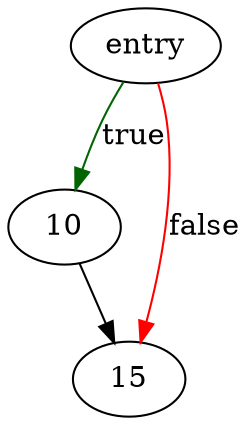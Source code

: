 digraph "createSelftestTable" {
	// Node definitions.
	1 [label=entry];
	10;
	15;

	// Edge definitions.
	1 -> 10 [
		color=darkgreen
		label=true
	];
	1 -> 15 [
		color=red
		label=false
	];
	10 -> 15;
}